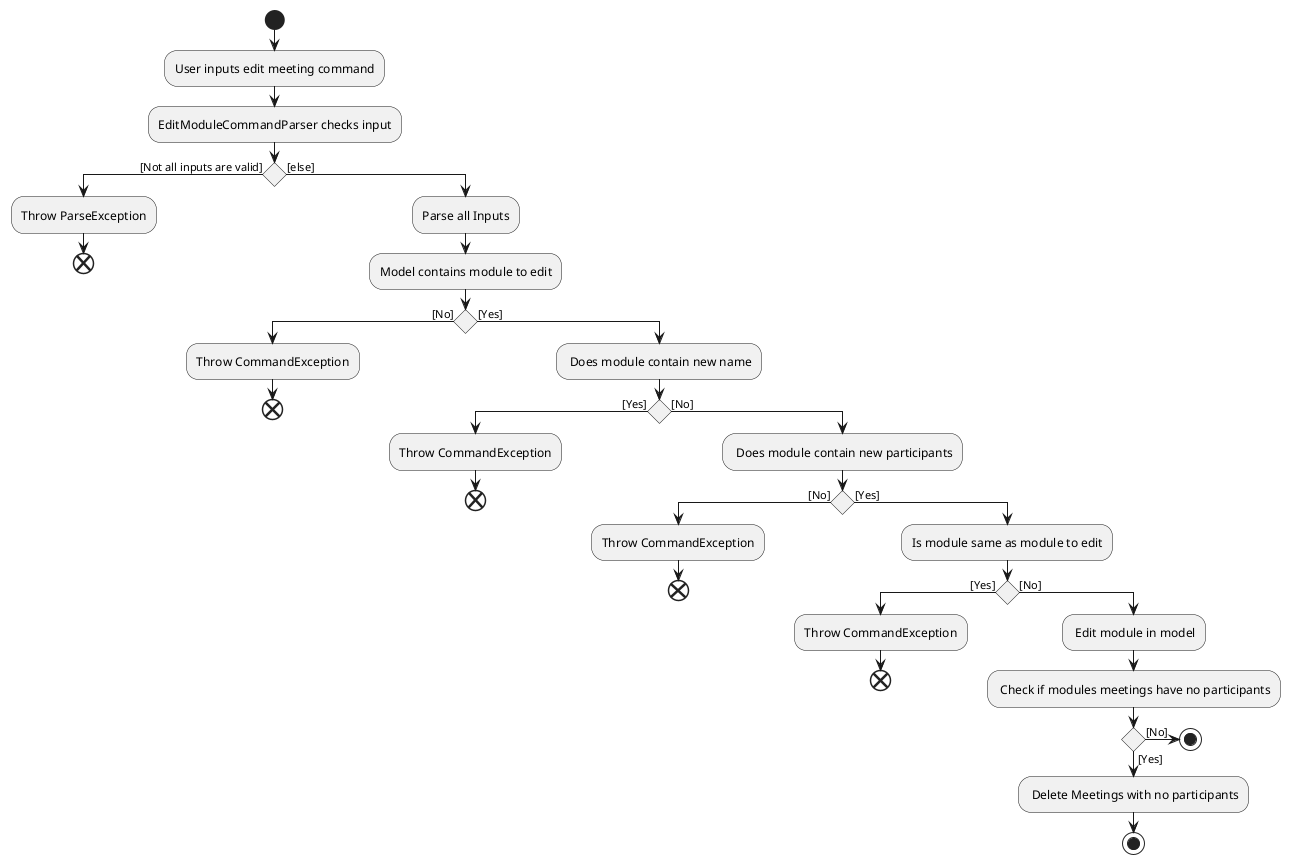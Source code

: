 @startuml
start
:User inputs edit meeting command;
:EditModuleCommandParser checks input;
if() then ([Not all inputs are valid])
    :Throw ParseException;
    end
else ([else])
    :Parse all Inputs;
    :Model contains module to edit;
    if() then ([No])
        :Throw CommandException;
        end
    else ([Yes])
        : Does module contain new name;
        if() then ([Yes])
            :Throw CommandException;
            end
        else ([No])
            : Does module contain new participants;
            if() then ([No])
                :Throw CommandException;
                end
            else ([Yes])
                :Is module same as module to edit;
                if() then ([Yes])
                    :Throw CommandException;
                    end
                else ([No])
                    : Edit module in model;
                    : Check if modules meetings have no participants;
                    if() then ([Yes])
                        : Delete Meetings with no participants;
                        stop
                    else ([No])
                        stop


@enduml